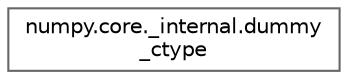 digraph "Graphical Class Hierarchy"
{
 // LATEX_PDF_SIZE
  bgcolor="transparent";
  edge [fontname=Helvetica,fontsize=10,labelfontname=Helvetica,labelfontsize=10];
  node [fontname=Helvetica,fontsize=10,shape=box,height=0.2,width=0.4];
  rankdir="LR";
  Node0 [id="Node000000",label="numpy.core._internal.dummy\l_ctype",height=0.2,width=0.4,color="grey40", fillcolor="white", style="filled",URL="$d2/de9/classnumpy_1_1core_1_1__internal_1_1dummy__ctype.html",tooltip=" "];
}
